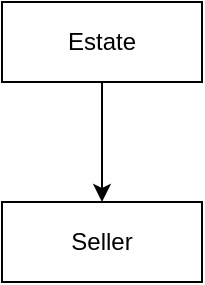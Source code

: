 <mxfile version="20.5.1" type="github">
  <diagram id="re5oOe31TQFPjn0IlQbi" name="Страница-1">
    <mxGraphModel dx="868" dy="482" grid="1" gridSize="10" guides="1" tooltips="1" connect="1" arrows="1" fold="1" page="1" pageScale="1" pageWidth="827" pageHeight="1169" math="0" shadow="0">
      <root>
        <mxCell id="0" />
        <mxCell id="1" parent="0" />
        <mxCell id="HZVwLzSduOd7xA6oQSDT-6" value="Estate" style="whiteSpace=wrap;html=1;" vertex="1" parent="1">
          <mxGeometry x="430" y="180" width="100" height="40" as="geometry" />
        </mxCell>
        <mxCell id="HZVwLzSduOd7xA6oQSDT-8" value="" style="edgeStyle=elbowEdgeStyle;elbow=vertical;html=1;rounded=0;" edge="1" parent="1" source="HZVwLzSduOd7xA6oQSDT-6" target="HZVwLzSduOd7xA6oQSDT-7">
          <mxGeometry relative="1" as="geometry" />
        </mxCell>
        <mxCell id="HZVwLzSduOd7xA6oQSDT-7" value="Seller" style="whiteSpace=wrap;html=1;" vertex="1" parent="1">
          <mxGeometry x="430" y="280" width="100" height="40" as="geometry" />
        </mxCell>
      </root>
    </mxGraphModel>
  </diagram>
</mxfile>
